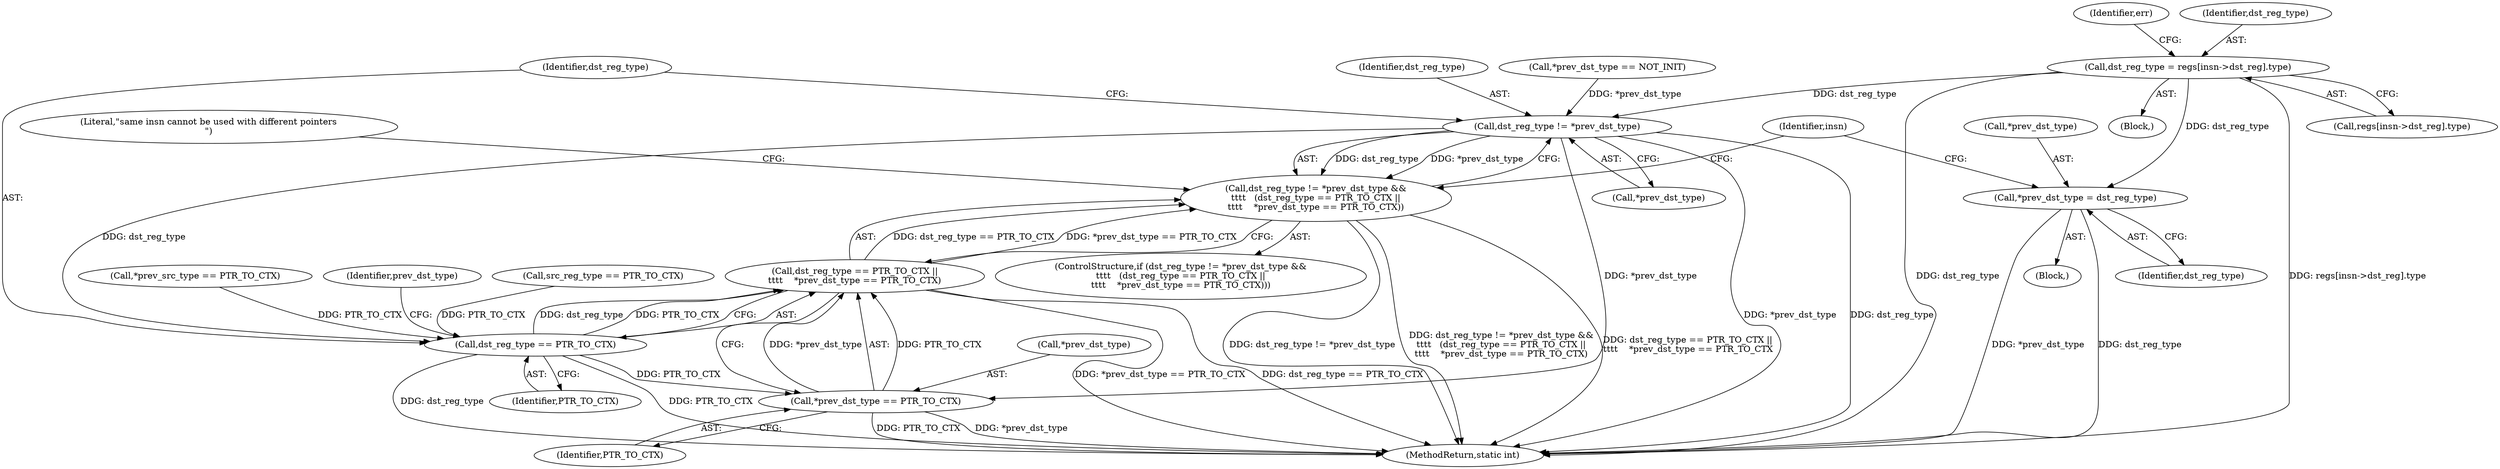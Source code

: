 digraph "0_linux_0d0e57697f162da4aa218b5feafe614fb666db07@array" {
"1000455" [label="(Call,dst_reg_type = regs[insn->dst_reg].type)"];
"1000502" [label="(Call,*prev_dst_type = dst_reg_type)"];
"1000509" [label="(Call,dst_reg_type != *prev_dst_type)"];
"1000508" [label="(Call,dst_reg_type != *prev_dst_type &&\n\t\t\t\t   (dst_reg_type == PTR_TO_CTX ||\n\t\t\t\t    *prev_dst_type == PTR_TO_CTX))"];
"1000514" [label="(Call,dst_reg_type == PTR_TO_CTX)"];
"1000513" [label="(Call,dst_reg_type == PTR_TO_CTX ||\n\t\t\t\t    *prev_dst_type == PTR_TO_CTX)"];
"1000517" [label="(Call,*prev_dst_type == PTR_TO_CTX)"];
"1000533" [label="(Identifier,insn)"];
"1000465" [label="(Identifier,err)"];
"1000456" [label="(Identifier,dst_reg_type)"];
"1000408" [label="(Block,)"];
"1000516" [label="(Identifier,PTR_TO_CTX)"];
"1000398" [label="(Call,*prev_src_type == PTR_TO_CTX)"];
"1000508" [label="(Call,dst_reg_type != *prev_dst_type &&\n\t\t\t\t   (dst_reg_type == PTR_TO_CTX ||\n\t\t\t\t    *prev_dst_type == PTR_TO_CTX))"];
"1000507" [label="(ControlStructure,if (dst_reg_type != *prev_dst_type &&\n\t\t\t\t   (dst_reg_type == PTR_TO_CTX ||\n\t\t\t\t    *prev_dst_type == PTR_TO_CTX)))"];
"1000515" [label="(Identifier,dst_reg_type)"];
"1000514" [label="(Call,dst_reg_type == PTR_TO_CTX)"];
"1000505" [label="(Identifier,dst_reg_type)"];
"1000509" [label="(Call,dst_reg_type != *prev_dst_type)"];
"1000518" [label="(Call,*prev_dst_type)"];
"1000513" [label="(Call,dst_reg_type == PTR_TO_CTX ||\n\t\t\t\t    *prev_dst_type == PTR_TO_CTX)"];
"1000519" [label="(Identifier,prev_dst_type)"];
"1000502" [label="(Call,*prev_dst_type = dst_reg_type)"];
"1000520" [label="(Identifier,PTR_TO_CTX)"];
"1000832" [label="(MethodReturn,static int)"];
"1000503" [label="(Call,*prev_dst_type)"];
"1000517" [label="(Call,*prev_dst_type == PTR_TO_CTX)"];
"1000497" [label="(Call,*prev_dst_type == NOT_INIT)"];
"1000455" [label="(Call,dst_reg_type = regs[insn->dst_reg].type)"];
"1000523" [label="(Literal,\"same insn cannot be used with different pointers\n\")"];
"1000511" [label="(Call,*prev_dst_type)"];
"1000457" [label="(Call,regs[insn->dst_reg].type)"];
"1000510" [label="(Identifier,dst_reg_type)"];
"1000501" [label="(Block,)"];
"1000395" [label="(Call,src_reg_type == PTR_TO_CTX)"];
"1000455" -> "1000408"  [label="AST: "];
"1000455" -> "1000457"  [label="CFG: "];
"1000456" -> "1000455"  [label="AST: "];
"1000457" -> "1000455"  [label="AST: "];
"1000465" -> "1000455"  [label="CFG: "];
"1000455" -> "1000832"  [label="DDG: regs[insn->dst_reg].type"];
"1000455" -> "1000832"  [label="DDG: dst_reg_type"];
"1000455" -> "1000502"  [label="DDG: dst_reg_type"];
"1000455" -> "1000509"  [label="DDG: dst_reg_type"];
"1000502" -> "1000501"  [label="AST: "];
"1000502" -> "1000505"  [label="CFG: "];
"1000503" -> "1000502"  [label="AST: "];
"1000505" -> "1000502"  [label="AST: "];
"1000533" -> "1000502"  [label="CFG: "];
"1000502" -> "1000832"  [label="DDG: *prev_dst_type"];
"1000502" -> "1000832"  [label="DDG: dst_reg_type"];
"1000509" -> "1000508"  [label="AST: "];
"1000509" -> "1000511"  [label="CFG: "];
"1000510" -> "1000509"  [label="AST: "];
"1000511" -> "1000509"  [label="AST: "];
"1000515" -> "1000509"  [label="CFG: "];
"1000508" -> "1000509"  [label="CFG: "];
"1000509" -> "1000832"  [label="DDG: *prev_dst_type"];
"1000509" -> "1000832"  [label="DDG: dst_reg_type"];
"1000509" -> "1000508"  [label="DDG: dst_reg_type"];
"1000509" -> "1000508"  [label="DDG: *prev_dst_type"];
"1000497" -> "1000509"  [label="DDG: *prev_dst_type"];
"1000509" -> "1000514"  [label="DDG: dst_reg_type"];
"1000509" -> "1000517"  [label="DDG: *prev_dst_type"];
"1000508" -> "1000507"  [label="AST: "];
"1000508" -> "1000513"  [label="CFG: "];
"1000513" -> "1000508"  [label="AST: "];
"1000523" -> "1000508"  [label="CFG: "];
"1000533" -> "1000508"  [label="CFG: "];
"1000508" -> "1000832"  [label="DDG: dst_reg_type != *prev_dst_type"];
"1000508" -> "1000832"  [label="DDG: dst_reg_type == PTR_TO_CTX ||\n\t\t\t\t    *prev_dst_type == PTR_TO_CTX"];
"1000508" -> "1000832"  [label="DDG: dst_reg_type != *prev_dst_type &&\n\t\t\t\t   (dst_reg_type == PTR_TO_CTX ||\n\t\t\t\t    *prev_dst_type == PTR_TO_CTX)"];
"1000513" -> "1000508"  [label="DDG: dst_reg_type == PTR_TO_CTX"];
"1000513" -> "1000508"  [label="DDG: *prev_dst_type == PTR_TO_CTX"];
"1000514" -> "1000513"  [label="AST: "];
"1000514" -> "1000516"  [label="CFG: "];
"1000515" -> "1000514"  [label="AST: "];
"1000516" -> "1000514"  [label="AST: "];
"1000519" -> "1000514"  [label="CFG: "];
"1000513" -> "1000514"  [label="CFG: "];
"1000514" -> "1000832"  [label="DDG: dst_reg_type"];
"1000514" -> "1000832"  [label="DDG: PTR_TO_CTX"];
"1000514" -> "1000513"  [label="DDG: dst_reg_type"];
"1000514" -> "1000513"  [label="DDG: PTR_TO_CTX"];
"1000395" -> "1000514"  [label="DDG: PTR_TO_CTX"];
"1000398" -> "1000514"  [label="DDG: PTR_TO_CTX"];
"1000514" -> "1000517"  [label="DDG: PTR_TO_CTX"];
"1000513" -> "1000517"  [label="CFG: "];
"1000517" -> "1000513"  [label="AST: "];
"1000513" -> "1000832"  [label="DDG: dst_reg_type == PTR_TO_CTX"];
"1000513" -> "1000832"  [label="DDG: *prev_dst_type == PTR_TO_CTX"];
"1000517" -> "1000513"  [label="DDG: *prev_dst_type"];
"1000517" -> "1000513"  [label="DDG: PTR_TO_CTX"];
"1000517" -> "1000520"  [label="CFG: "];
"1000518" -> "1000517"  [label="AST: "];
"1000520" -> "1000517"  [label="AST: "];
"1000517" -> "1000832"  [label="DDG: PTR_TO_CTX"];
"1000517" -> "1000832"  [label="DDG: *prev_dst_type"];
}
